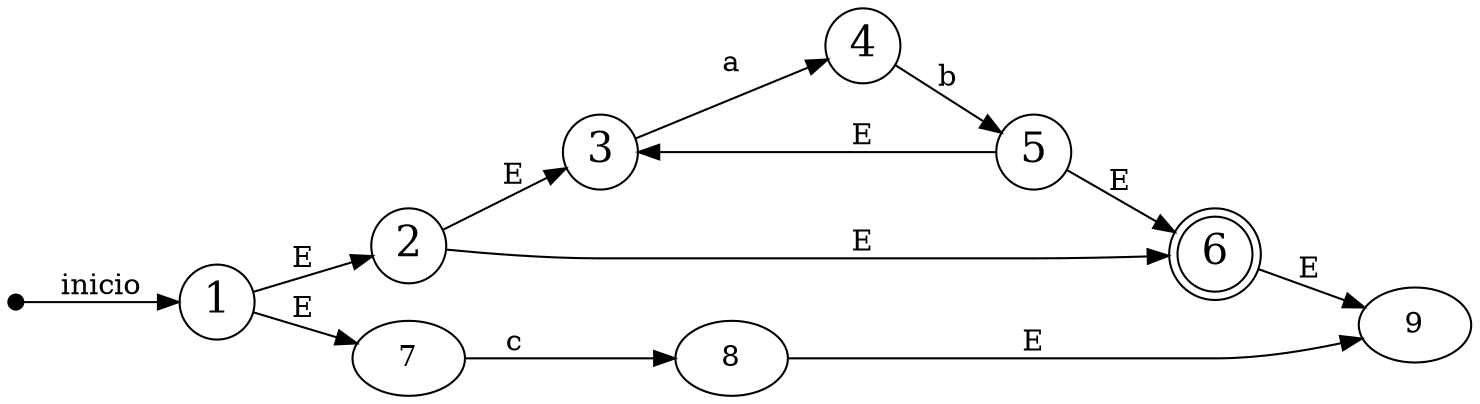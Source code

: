 digraph automata { 					
   rankdir=LR;                         					
 {     													
     node [fontsize=20 width=0.5 shape=circle]  		
 1 [fixedsize=shape fixedsize=true] 					
 2 [fixedsize=shape fixedsize=true] 					
 3 [fixedsize=shape fixedsize=true] 					
 4 [fixedsize=shape fixedsize=true] 					
 5 [fixedsize=shape fixedsize=true] 					
 6 [fixedsize=shape fixedsize=true  shape=doublecircle] 
     inicio [shape=point width=0.1] 					
   } 													
 inicio -> 1 [label="inicio"];                        

1 -> 2 [label="E"];
1 -> 7 [label="E"];
2 -> 3 [label="E"];
2 -> 6 [label="E"];
3 -> 4 [label="a"];
4 -> 5 [label="b"];
5 -> 3 [label="E"];
5 -> 6 [label="E"];
6 -> 9 [label="E"];
7 -> 8 [label="c"];
8 -> 9 [label="E"];
} 
